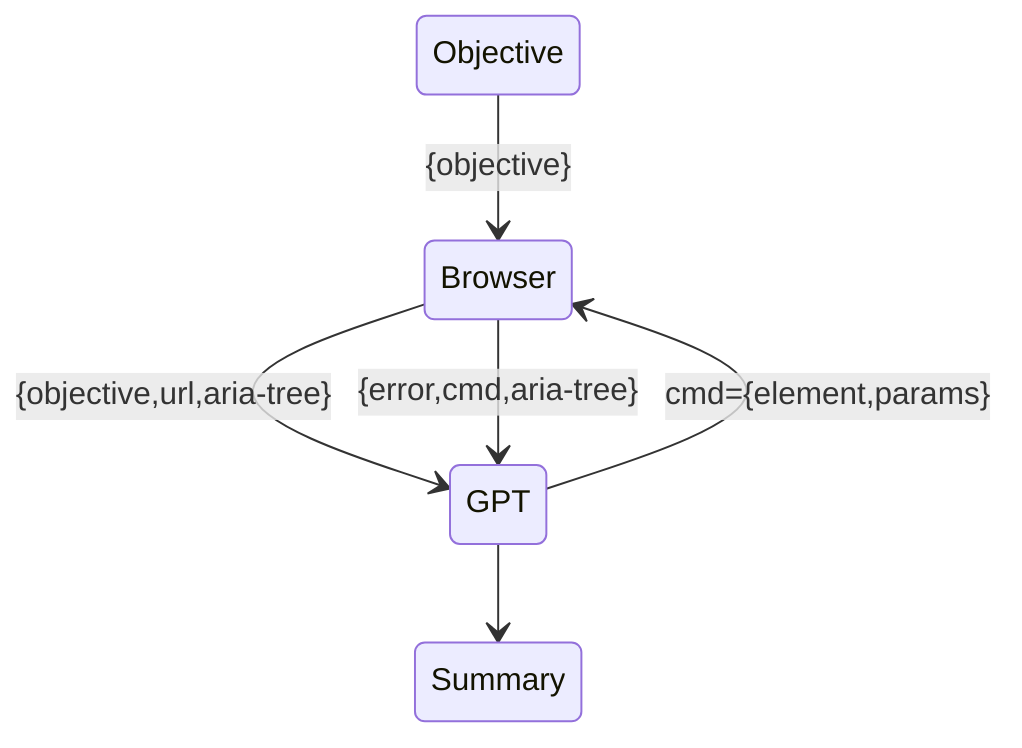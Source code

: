 stateDiagram-v2
    Objective --> Browser:{objective}
    GPT-->Browser:cmd={element,params}
    Browser --> GPT:{objective,url,aria-tree}
    Browser --> GPT:{error,cmd,aria-tree}
    GPT --> Summary